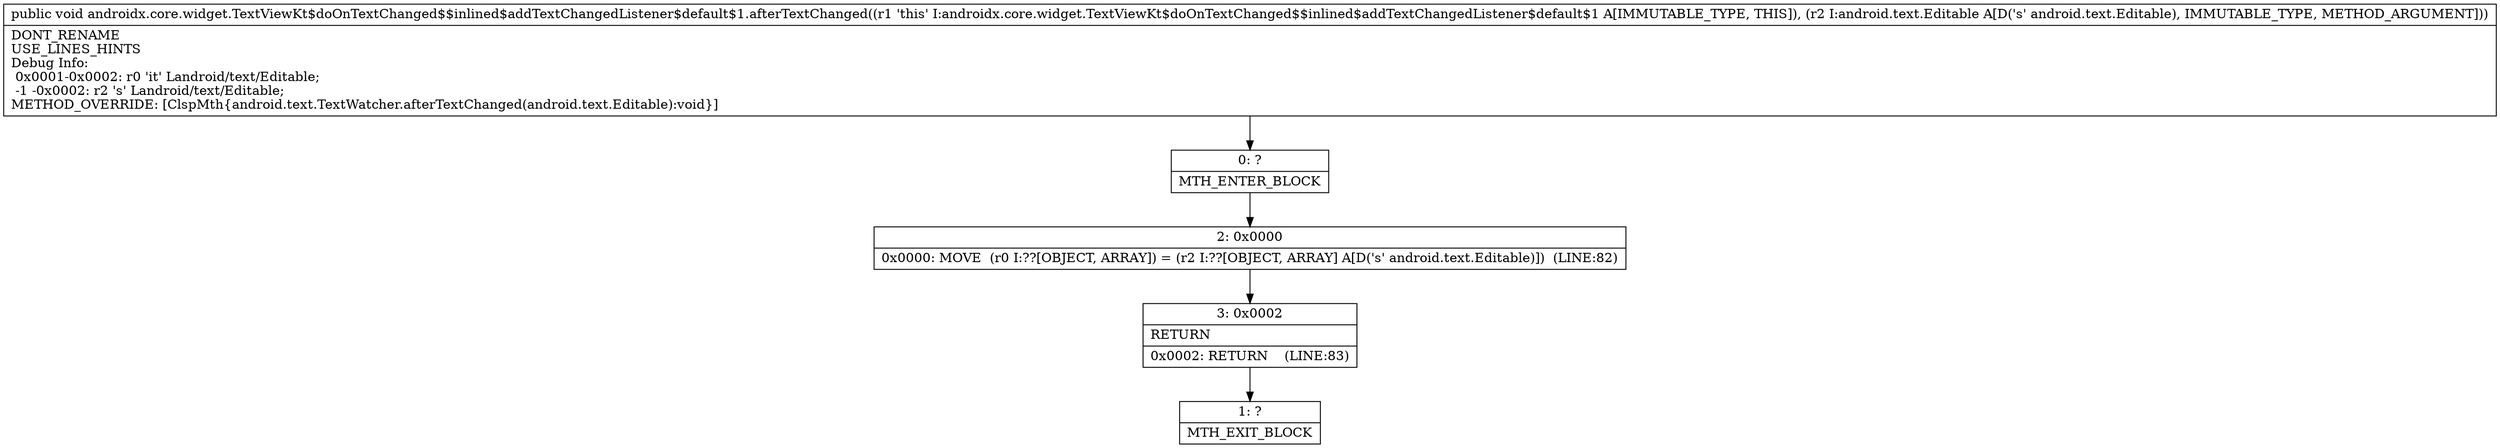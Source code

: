 digraph "CFG forandroidx.core.widget.TextViewKt$doOnTextChanged$$inlined$addTextChangedListener$default$1.afterTextChanged(Landroid\/text\/Editable;)V" {
Node_0 [shape=record,label="{0\:\ ?|MTH_ENTER_BLOCK\l}"];
Node_2 [shape=record,label="{2\:\ 0x0000|0x0000: MOVE  (r0 I:??[OBJECT, ARRAY]) = (r2 I:??[OBJECT, ARRAY] A[D('s' android.text.Editable)])  (LINE:82)\l}"];
Node_3 [shape=record,label="{3\:\ 0x0002|RETURN\l|0x0002: RETURN    (LINE:83)\l}"];
Node_1 [shape=record,label="{1\:\ ?|MTH_EXIT_BLOCK\l}"];
MethodNode[shape=record,label="{public void androidx.core.widget.TextViewKt$doOnTextChanged$$inlined$addTextChangedListener$default$1.afterTextChanged((r1 'this' I:androidx.core.widget.TextViewKt$doOnTextChanged$$inlined$addTextChangedListener$default$1 A[IMMUTABLE_TYPE, THIS]), (r2 I:android.text.Editable A[D('s' android.text.Editable), IMMUTABLE_TYPE, METHOD_ARGUMENT]))  | DONT_RENAME\lUSE_LINES_HINTS\lDebug Info:\l  0x0001\-0x0002: r0 'it' Landroid\/text\/Editable;\l  \-1 \-0x0002: r2 's' Landroid\/text\/Editable;\lMETHOD_OVERRIDE: [ClspMth\{android.text.TextWatcher.afterTextChanged(android.text.Editable):void\}]\l}"];
MethodNode -> Node_0;Node_0 -> Node_2;
Node_2 -> Node_3;
Node_3 -> Node_1;
}

